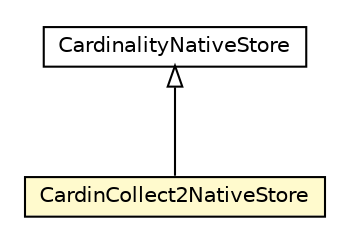 #!/usr/local/bin/dot
#
# Class diagram 
# Generated by UMLGraph version R5_6-24-gf6e263 (http://www.umlgraph.org/)
#

digraph G {
	edge [fontname="Helvetica",fontsize=10,labelfontname="Helvetica",labelfontsize=10];
	node [fontname="Helvetica",fontsize=10,shape=plaintext];
	nodesep=0.25;
	ranksep=0.5;
	// org.universAAL.context.sesame.sail.CardinalityNativeStore
	c2594321 [label=<<table title="org.universAAL.context.sesame.sail.CardinalityNativeStore" border="0" cellborder="1" cellspacing="0" cellpadding="2" port="p" href="./CardinalityNativeStore.html">
		<tr><td><table border="0" cellspacing="0" cellpadding="1">
<tr><td align="center" balign="center"> CardinalityNativeStore </td></tr>
		</table></td></tr>
		</table>>, URL="./CardinalityNativeStore.html", fontname="Helvetica", fontcolor="black", fontsize=10.0];
	// org.universAAL.context.sesame.sail.CardinCollect2NativeStore
	c2594324 [label=<<table title="org.universAAL.context.sesame.sail.CardinCollect2NativeStore" border="0" cellborder="1" cellspacing="0" cellpadding="2" port="p" bgcolor="lemonChiffon" href="./CardinCollect2NativeStore.html">
		<tr><td><table border="0" cellspacing="0" cellpadding="1">
<tr><td align="center" balign="center"> CardinCollect2NativeStore </td></tr>
		</table></td></tr>
		</table>>, URL="./CardinCollect2NativeStore.html", fontname="Helvetica", fontcolor="black", fontsize=10.0];
	//org.universAAL.context.sesame.sail.CardinCollect2NativeStore extends org.universAAL.context.sesame.sail.CardinalityNativeStore
	c2594321:p -> c2594324:p [dir=back,arrowtail=empty];
}

